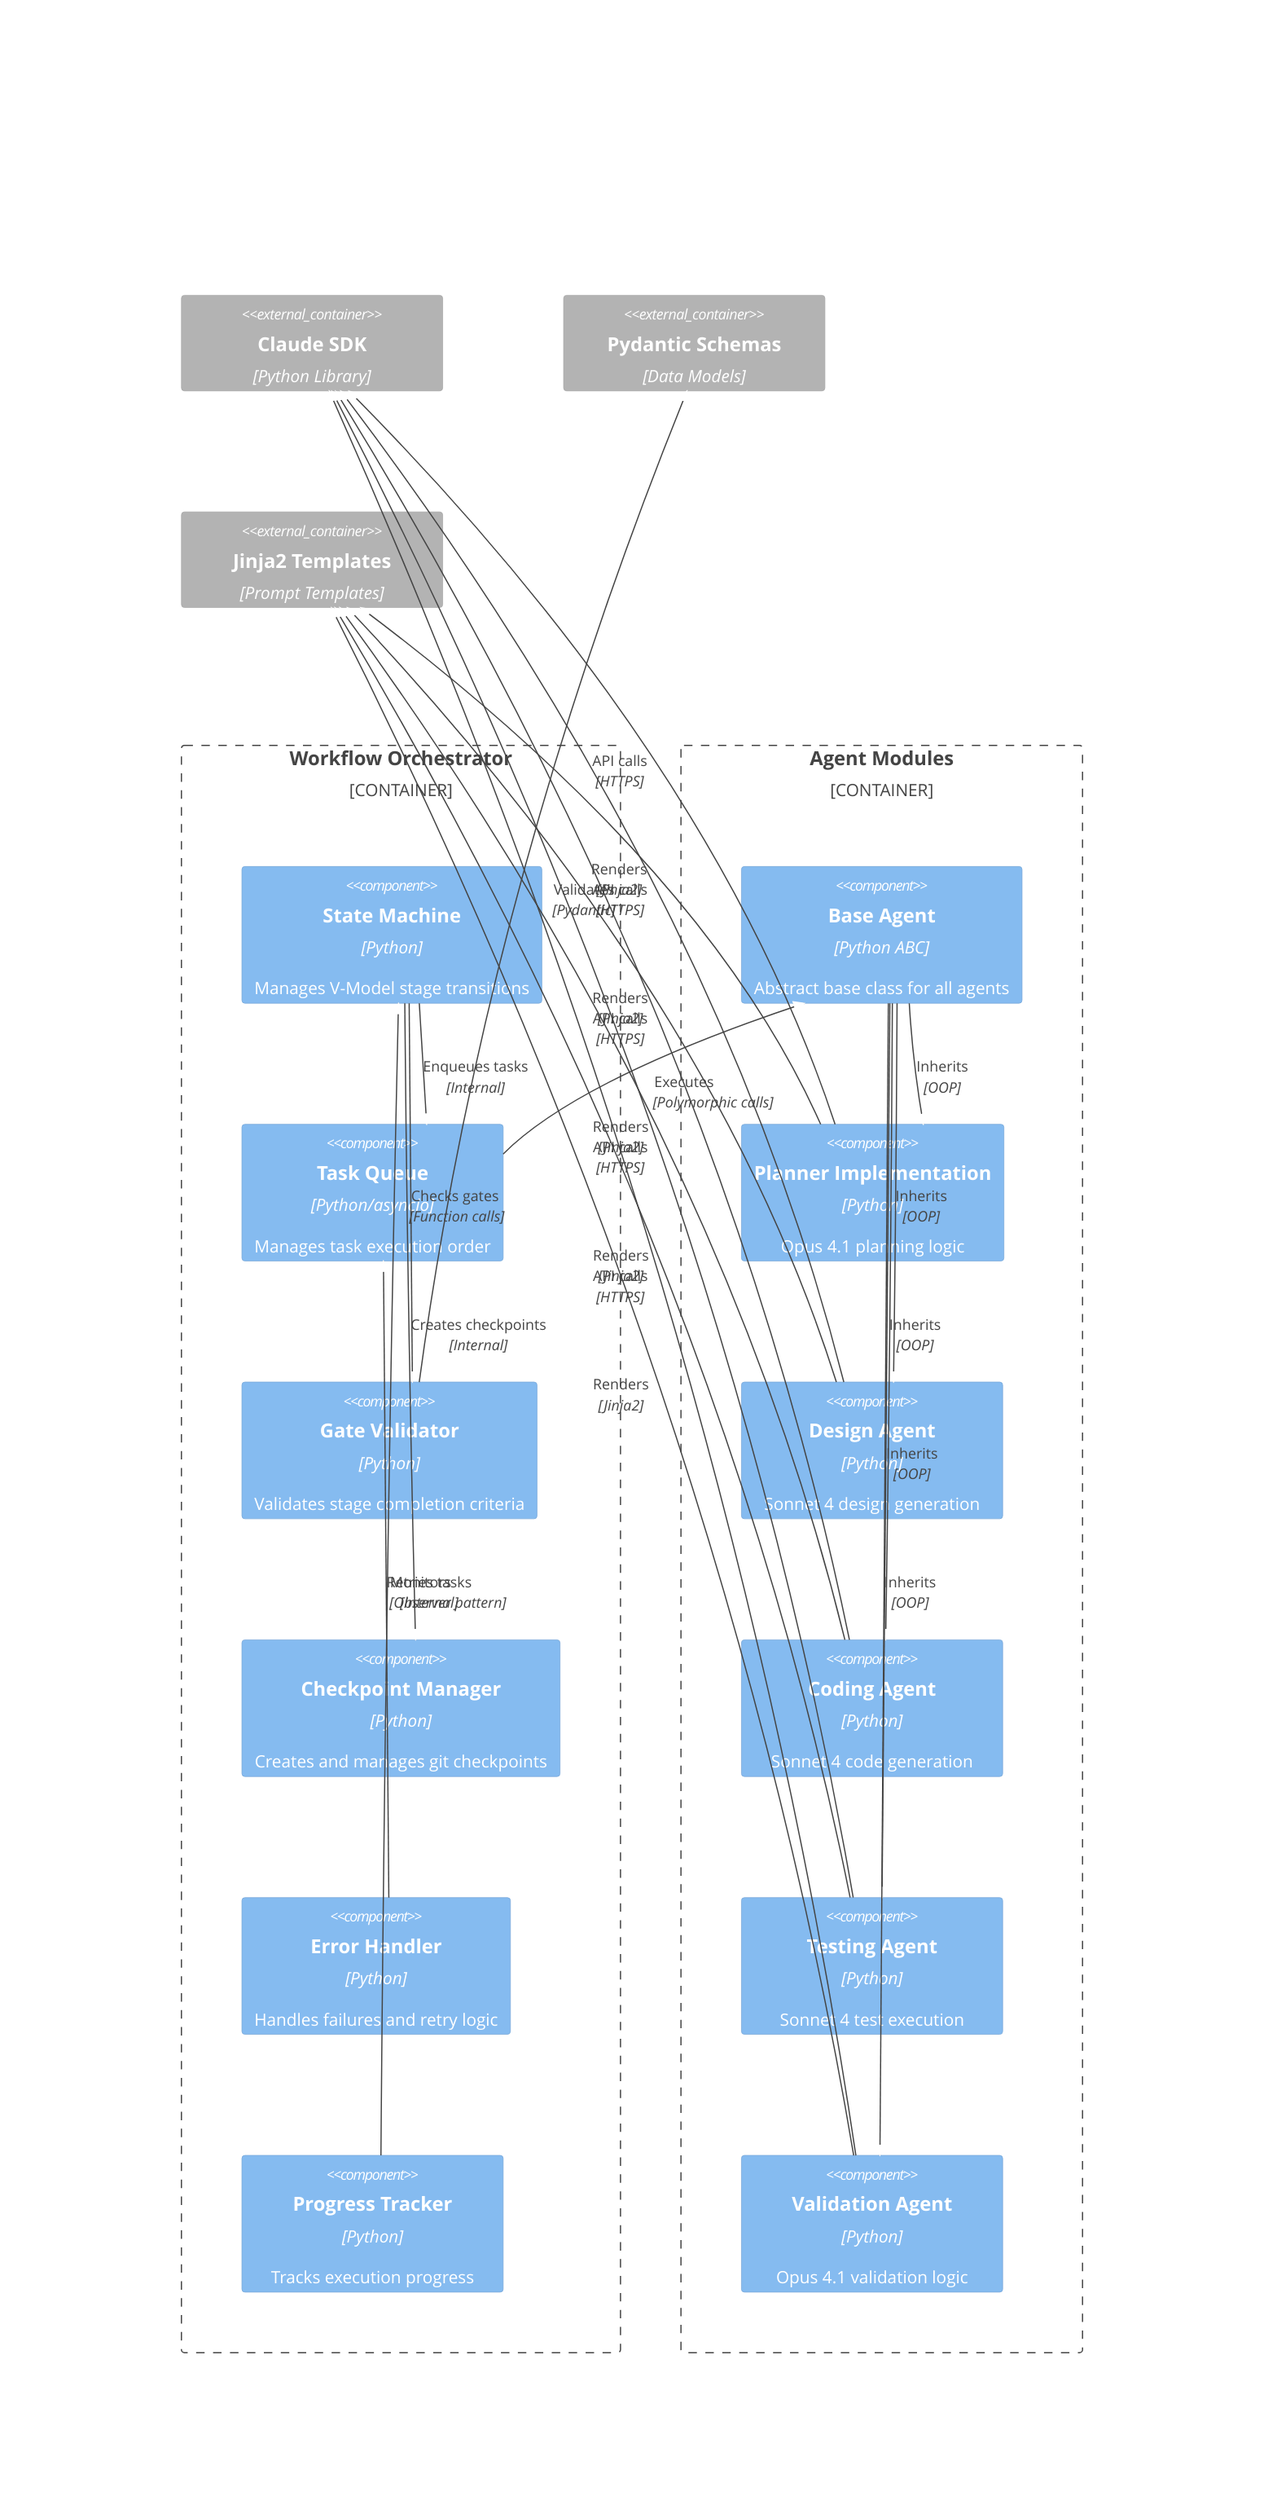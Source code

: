 %%{init: {'theme':'base', 'themeVariables': { 'primaryColor':'#ff6b6b', 'primaryTextColor':'#fff', 'primaryBorderColor':'#ff4757', 'lineColor':'#5f86c9', 'secondaryColor':'#4ecdc4', 'tertiaryColor':'#95e1d3'}}}%%

C4Component
    title Component diagram for Orchestrator Container

    Container_Boundary(orchestrator, "Workflow Orchestrator") {
        Component(state_machine, "State Machine", "Python", "Manages V-Model stage transitions")
        Component(task_queue, "Task Queue", "Python/asyncio", "Manages task execution order")
        Component(gate_validator, "Gate Validator", "Python", "Validates stage completion criteria")
        Component(checkpoint_mgr, "Checkpoint Manager", "Python", "Creates and manages git checkpoints")
        Component(error_handler, "Error Handler", "Python", "Handles failures and retry logic")
        Component(progress_tracker, "Progress Tracker", "Python", "Tracks execution progress")
    }

    Container_Boundary(agents, "Agent Modules") {
        Component(base_agent, "Base Agent", "Python ABC", "Abstract base class for all agents")
        Component(planner_impl, "Planner Implementation", "Python", "Opus 4.1 planning logic")
        Component(design_impl, "Design Agent", "Python", "Sonnet 4 design generation")
        Component(coding_impl, "Coding Agent", "Python", "Sonnet 4 code generation")
        Component(testing_impl, "Testing Agent", "Python", "Sonnet 4 test execution")
        Component(validation_impl, "Validation Agent", "Python", "Opus 4.1 validation logic")
    }

    Container_Ext(claude_sdk, "Claude SDK", "Python Library")
    Container_Ext(schemas, "Pydantic Schemas", "Data Models")
    Container_Ext(prompts, "Jinja2 Templates", "Prompt Templates")

    Rel(state_machine, task_queue, "Enqueues tasks", "Internal")
    Rel(task_queue, base_agent, "Executes", "Polymorphic calls")
    Rel(base_agent, planner_impl, "Inherits", "OOP")
    Rel(base_agent, design_impl, "Inherits", "OOP")
    Rel(base_agent, coding_impl, "Inherits", "OOP")
    Rel(base_agent, testing_impl, "Inherits", "OOP")
    Rel(base_agent, validation_impl, "Inherits", "OOP")

    Rel(state_machine, gate_validator, "Checks gates", "Function calls")
    Rel(gate_validator, schemas, "Validates", "Pydantic")
    Rel(state_machine, checkpoint_mgr, "Creates checkpoints", "Internal")
    Rel(error_handler, task_queue, "Retries tasks", "Internal")
    Rel(progress_tracker, state_machine, "Monitors", "Observer pattern")

    Rel(planner_impl, claude_sdk, "API calls", "HTTPS")
    Rel(design_impl, claude_sdk, "API calls", "HTTPS")
    Rel(coding_impl, claude_sdk, "API calls", "HTTPS")
    Rel(testing_impl, claude_sdk, "API calls", "HTTPS")
    Rel(validation_impl, claude_sdk, "API calls", "HTTPS")

    Rel(planner_impl, prompts, "Renders", "Jinja2")
    Rel(design_impl, prompts, "Renders", "Jinja2")
    Rel(coding_impl, prompts, "Renders", "Jinja2")
    Rel(testing_impl, prompts, "Renders", "Jinja2")
    Rel(validation_impl, prompts, "Renders", "Jinja2")

    UpdateLayoutConfig($c4ShapeInRow="3", $c4BoundaryInRow="2")